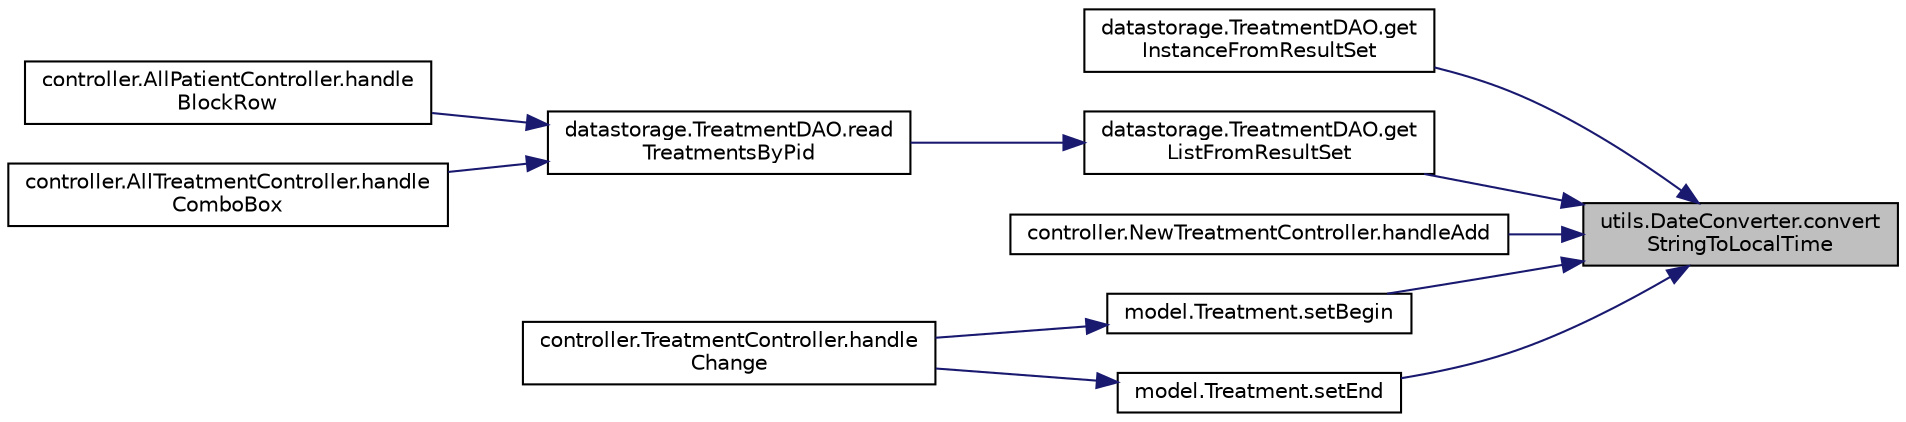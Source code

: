 digraph "utils.DateConverter.convertStringToLocalTime"
{
 // LATEX_PDF_SIZE
  edge [fontname="Helvetica",fontsize="10",labelfontname="Helvetica",labelfontsize="10"];
  node [fontname="Helvetica",fontsize="10",shape=record];
  rankdir="RL";
  Node1 [label="utils.DateConverter.convert\lStringToLocalTime",height=0.2,width=0.4,color="black", fillcolor="grey75", style="filled", fontcolor="black",tooltip=" "];
  Node1 -> Node2 [dir="back",color="midnightblue",fontsize="10",style="solid",fontname="Helvetica"];
  Node2 [label="datastorage.TreatmentDAO.get\lInstanceFromResultSet",height=0.2,width=0.4,color="black", fillcolor="white", style="filled",URL="$d2/d80/classdatastorage_1_1TreatmentDAO.html#ad899c0ca759091a90583040117e2c3a6",tooltip="maps a ResultSet to a Treatment"];
  Node1 -> Node3 [dir="back",color="midnightblue",fontsize="10",style="solid",fontname="Helvetica"];
  Node3 [label="datastorage.TreatmentDAO.get\lListFromResultSet",height=0.2,width=0.4,color="black", fillcolor="white", style="filled",URL="$d2/d80/classdatastorage_1_1TreatmentDAO.html#a28f1b34ed22236e03887a08f2ca59363",tooltip="maps a ResultSet to a Treatment-List"];
  Node3 -> Node4 [dir="back",color="midnightblue",fontsize="10",style="solid",fontname="Helvetica"];
  Node4 [label="datastorage.TreatmentDAO.read\lTreatmentsByPid",height=0.2,width=0.4,color="black", fillcolor="white", style="filled",URL="$d2/d80/classdatastorage_1_1TreatmentDAO.html#a0e7792b40f6d0abd3fe66e48fec632d5",tooltip="calls getReadAllTreatmentsOfOnePatientByPid method, with given pid"];
  Node4 -> Node5 [dir="back",color="midnightblue",fontsize="10",style="solid",fontname="Helvetica"];
  Node5 [label="controller.AllPatientController.handle\lBlockRow",height=0.2,width=0.4,color="black", fillcolor="white", style="filled",URL="$d0/dbc/classcontroller_1_1AllPatientController.html#a664a386556084bef9ba4894f02c96a9a",tooltip="handles a block-click-event."];
  Node4 -> Node6 [dir="back",color="midnightblue",fontsize="10",style="solid",fontname="Helvetica"];
  Node6 [label="controller.AllTreatmentController.handle\lComboBox",height=0.2,width=0.4,color="black", fillcolor="white", style="filled",URL="$d3/d3f/classcontroller_1_1AllTreatmentController.html#a5c90fdc050b57ba044aa0d78ea68275d",tooltip="handles which treatments will be shown according to the selected patient"];
  Node1 -> Node7 [dir="back",color="midnightblue",fontsize="10",style="solid",fontname="Helvetica"];
  Node7 [label="controller.NewTreatmentController.handleAdd",height=0.2,width=0.4,color="black", fillcolor="white", style="filled",URL="$da/d90/classcontroller_1_1NewTreatmentController.html#a499ea66ebbb38bda3612fa3f619b9cee",tooltip="handles an add-click-event."];
  Node1 -> Node8 [dir="back",color="midnightblue",fontsize="10",style="solid",fontname="Helvetica"];
  Node8 [label="model.Treatment.setBegin",height=0.2,width=0.4,color="black", fillcolor="white", style="filled",URL="$dc/de5/classmodel_1_1Treatment.html#a24cd6016194deddfaed192a107b92849",tooltip="convert given param to a localDate and store as new begin"];
  Node8 -> Node9 [dir="back",color="midnightblue",fontsize="10",style="solid",fontname="Helvetica"];
  Node9 [label="controller.TreatmentController.handle\lChange",height=0.2,width=0.4,color="black", fillcolor="white", style="filled",URL="$d3/da8/classcontroller_1_1TreatmentController.html#a7f8e8d48b027c91abdb4befce81086e5",tooltip="handle changes made in the treatment fields, calls the doUpdate method, calls the readAllAndShowInTab..."];
  Node1 -> Node10 [dir="back",color="midnightblue",fontsize="10",style="solid",fontname="Helvetica"];
  Node10 [label="model.Treatment.setEnd",height=0.2,width=0.4,color="black", fillcolor="white", style="filled",URL="$dc/de5/classmodel_1_1Treatment.html#a20df1785c4db15c937fabf318676935c",tooltip="convert given param to a localDate and store as new end"];
  Node10 -> Node9 [dir="back",color="midnightblue",fontsize="10",style="solid",fontname="Helvetica"];
}
